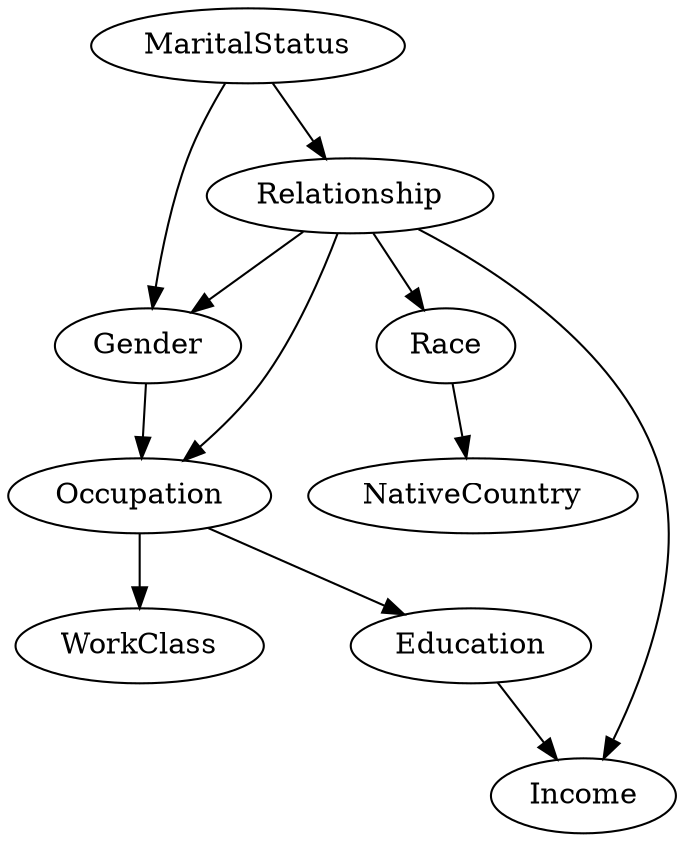 digraph adult_constrained {
    MaritalStatus -> Gender, Relationship
    Relationship -> Gender, Occupation, Race, Income
    Gender -> Occupation
    Race -> NativeCountry
    Occupation -> WorkClass, Education
    Education -> Income
}
